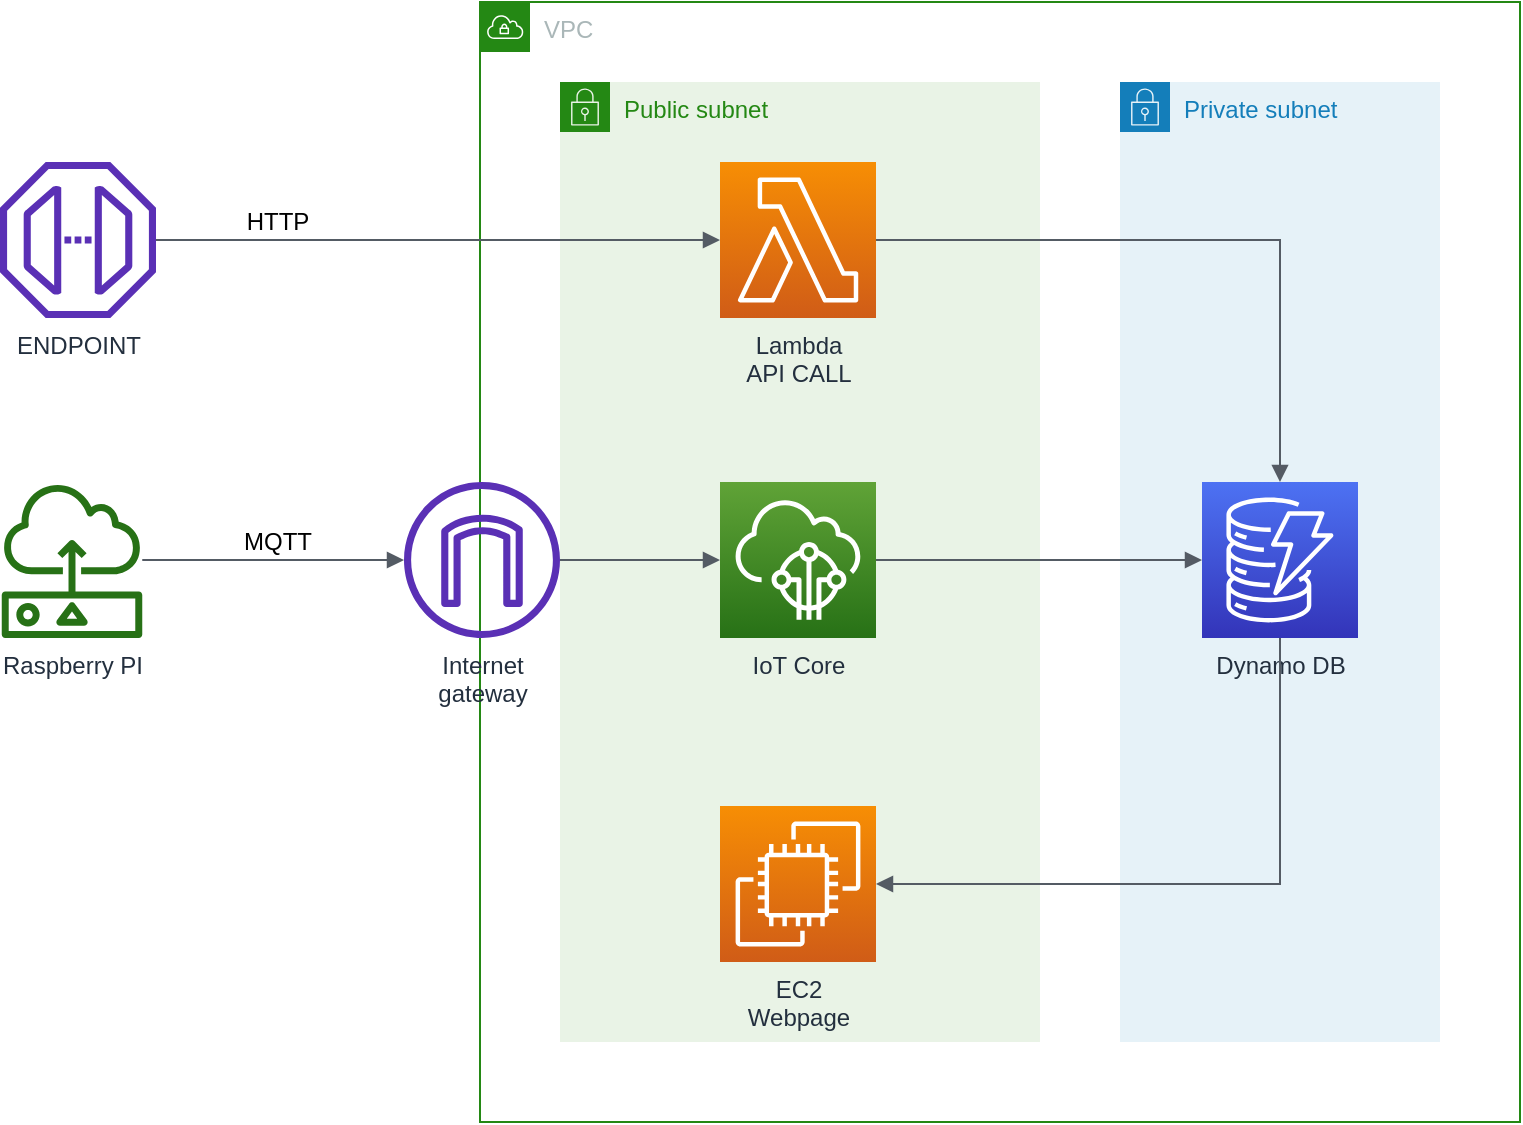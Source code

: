 <mxfile version="13.10.4" type="github">
  <diagram id="ttFOmufD4kqqfRZyRv_N" name="Page-1">
    <mxGraphModel dx="1038" dy="579" grid="1" gridSize="10" guides="1" tooltips="1" connect="1" arrows="1" fold="1" page="1" pageScale="1" pageWidth="827" pageHeight="1169" math="0" shadow="0">
      <root>
        <mxCell id="0" />
        <mxCell id="1" parent="0" />
        <mxCell id="Q2ktAcArFUe5gpzbEgQe-1" value="VPC" style="points=[[0,0],[0.25,0],[0.5,0],[0.75,0],[1,0],[1,0.25],[1,0.5],[1,0.75],[1,1],[0.75,1],[0.5,1],[0.25,1],[0,1],[0,0.75],[0,0.5],[0,0.25]];outlineConnect=0;gradientColor=none;html=1;whiteSpace=wrap;fontSize=12;fontStyle=0;shape=mxgraph.aws4.group;grIcon=mxgraph.aws4.group_vpc;strokeColor=#248814;fillColor=none;verticalAlign=top;align=left;spacingLeft=30;fontColor=#AAB7B8;dashed=0;" vertex="1" parent="1">
          <mxGeometry x="280" y="200" width="520" height="560" as="geometry" />
        </mxCell>
        <mxCell id="Q2ktAcArFUe5gpzbEgQe-6" value="Private subnet" style="points=[[0,0],[0.25,0],[0.5,0],[0.75,0],[1,0],[1,0.25],[1,0.5],[1,0.75],[1,1],[0.75,1],[0.5,1],[0.25,1],[0,1],[0,0.75],[0,0.5],[0,0.25]];outlineConnect=0;gradientColor=none;html=1;whiteSpace=wrap;fontSize=12;fontStyle=0;shape=mxgraph.aws4.group;grIcon=mxgraph.aws4.group_security_group;grStroke=0;strokeColor=#147EBA;fillColor=#E6F2F8;verticalAlign=top;align=left;spacingLeft=30;fontColor=#147EBA;dashed=0;" vertex="1" parent="1">
          <mxGeometry x="600" y="240" width="160" height="480" as="geometry" />
        </mxCell>
        <mxCell id="Q2ktAcArFUe5gpzbEgQe-7" value="Public subnet" style="points=[[0,0],[0.25,0],[0.5,0],[0.75,0],[1,0],[1,0.25],[1,0.5],[1,0.75],[1,1],[0.75,1],[0.5,1],[0.25,1],[0,1],[0,0.75],[0,0.5],[0,0.25]];outlineConnect=0;gradientColor=none;html=1;whiteSpace=wrap;fontSize=12;fontStyle=0;shape=mxgraph.aws4.group;grIcon=mxgraph.aws4.group_security_group;grStroke=0;strokeColor=#248814;fillColor=#E9F3E6;verticalAlign=top;align=left;spacingLeft=30;fontColor=#248814;dashed=0;" vertex="1" parent="1">
          <mxGeometry x="320" y="240" width="240" height="480" as="geometry" />
        </mxCell>
        <mxCell id="Q2ktAcArFUe5gpzbEgQe-3" value="Dynamo DB" style="outlineConnect=0;fontColor=#232F3E;gradientColor=#4D72F3;gradientDirection=north;fillColor=#3334B9;strokeColor=#ffffff;dashed=0;verticalLabelPosition=bottom;verticalAlign=top;align=center;html=1;fontSize=12;fontStyle=0;aspect=fixed;shape=mxgraph.aws4.resourceIcon;resIcon=mxgraph.aws4.dynamodb;" vertex="1" parent="1">
          <mxGeometry x="641" y="440" width="78" height="78" as="geometry" />
        </mxCell>
        <mxCell id="Q2ktAcArFUe5gpzbEgQe-4" value="Lambda&lt;br&gt;API CALL" style="outlineConnect=0;fontColor=#232F3E;gradientColor=#F78E04;gradientDirection=north;fillColor=#D05C17;strokeColor=#ffffff;dashed=0;verticalLabelPosition=bottom;verticalAlign=top;align=center;html=1;fontSize=12;fontStyle=0;aspect=fixed;shape=mxgraph.aws4.resourceIcon;resIcon=mxgraph.aws4.lambda;" vertex="1" parent="1">
          <mxGeometry x="400" y="280" width="78" height="78" as="geometry" />
        </mxCell>
        <mxCell id="Q2ktAcArFUe5gpzbEgQe-8" value="IoT Core" style="outlineConnect=0;fontColor=#232F3E;gradientColor=#60A337;gradientDirection=north;fillColor=#277116;strokeColor=#ffffff;dashed=0;verticalLabelPosition=bottom;verticalAlign=top;align=center;html=1;fontSize=12;fontStyle=0;aspect=fixed;shape=mxgraph.aws4.resourceIcon;resIcon=mxgraph.aws4.iot_core;" vertex="1" parent="1">
          <mxGeometry x="400" y="440" width="78" height="78" as="geometry" />
        </mxCell>
        <mxCell id="Q2ktAcArFUe5gpzbEgQe-11" value="EC2&lt;br&gt;Webpage" style="outlineConnect=0;fontColor=#232F3E;gradientColor=#F78E04;gradientDirection=north;fillColor=#D05C17;strokeColor=#ffffff;dashed=0;verticalLabelPosition=bottom;verticalAlign=top;align=center;html=1;fontSize=12;fontStyle=0;aspect=fixed;shape=mxgraph.aws4.resourceIcon;resIcon=mxgraph.aws4.ec2;" vertex="1" parent="1">
          <mxGeometry x="400" y="602" width="78" height="78" as="geometry" />
        </mxCell>
        <mxCell id="Q2ktAcArFUe5gpzbEgQe-12" value="ENDPOINT" style="outlineConnect=0;fontColor=#232F3E;gradientColor=none;fillColor=#5A30B5;strokeColor=none;dashed=0;verticalLabelPosition=bottom;verticalAlign=top;align=center;html=1;fontSize=12;fontStyle=0;aspect=fixed;pointerEvents=1;shape=mxgraph.aws4.endpoint;" vertex="1" parent="1">
          <mxGeometry x="40" y="280" width="78" height="78" as="geometry" />
        </mxCell>
        <mxCell id="Q2ktAcArFUe5gpzbEgQe-15" value="" style="edgeStyle=orthogonalEdgeStyle;html=1;endArrow=block;elbow=vertical;startArrow=none;endFill=1;strokeColor=#545B64;rounded=0;" edge="1" parent="1" source="Q2ktAcArFUe5gpzbEgQe-8" target="Q2ktAcArFUe5gpzbEgQe-3">
          <mxGeometry width="100" relative="1" as="geometry">
            <mxPoint x="500" y="485" as="sourcePoint" />
            <mxPoint x="600" y="485" as="targetPoint" />
          </mxGeometry>
        </mxCell>
        <mxCell id="Q2ktAcArFUe5gpzbEgQe-17" value="" style="edgeStyle=orthogonalEdgeStyle;html=1;endArrow=block;elbow=vertical;startArrow=none;endFill=1;strokeColor=#545B64;rounded=0;" edge="1" parent="1" source="Q2ktAcArFUe5gpzbEgQe-4" target="Q2ktAcArFUe5gpzbEgQe-3">
          <mxGeometry width="100" relative="1" as="geometry">
            <mxPoint x="470" y="468.0" as="sourcePoint" />
            <mxPoint x="610" y="468.0" as="targetPoint" />
          </mxGeometry>
        </mxCell>
        <mxCell id="Q2ktAcArFUe5gpzbEgQe-20" value="" style="edgeStyle=orthogonalEdgeStyle;html=1;endArrow=none;elbow=vertical;startArrow=block;startFill=1;strokeColor=#545B64;rounded=0;" edge="1" parent="1" source="Q2ktAcArFUe5gpzbEgQe-11" target="Q2ktAcArFUe5gpzbEgQe-3">
          <mxGeometry width="100" relative="1" as="geometry">
            <mxPoint x="500" y="475" as="sourcePoint" />
            <mxPoint x="600" y="475" as="targetPoint" />
          </mxGeometry>
        </mxCell>
        <mxCell id="Q2ktAcArFUe5gpzbEgQe-23" value="Raspberry PI" style="outlineConnect=0;fontColor=#232F3E;gradientColor=none;fillColor=#277116;strokeColor=none;dashed=0;verticalLabelPosition=bottom;verticalAlign=top;align=center;html=1;fontSize=12;fontStyle=0;aspect=fixed;pointerEvents=1;shape=mxgraph.aws4.sensor;" vertex="1" parent="1">
          <mxGeometry x="40" y="440" width="72" height="78" as="geometry" />
        </mxCell>
        <mxCell id="Q2ktAcArFUe5gpzbEgQe-24" value="" style="edgeStyle=orthogonalEdgeStyle;html=1;endArrow=block;elbow=vertical;startArrow=none;endFill=1;strokeColor=#545B64;rounded=0;" edge="1" parent="1" source="Q2ktAcArFUe5gpzbEgQe-28" target="Q2ktAcArFUe5gpzbEgQe-8">
          <mxGeometry width="100" relative="1" as="geometry">
            <mxPoint x="248" y="334" as="sourcePoint" />
            <mxPoint x="392" y="334" as="targetPoint" />
          </mxGeometry>
        </mxCell>
        <mxCell id="Q2ktAcArFUe5gpzbEgQe-27" value="" style="edgeStyle=orthogonalEdgeStyle;html=1;endArrow=block;elbow=vertical;startArrow=none;endFill=1;strokeColor=#545B64;rounded=0;" edge="1" parent="1" source="Q2ktAcArFUe5gpzbEgQe-12" target="Q2ktAcArFUe5gpzbEgQe-4">
          <mxGeometry width="100" relative="1" as="geometry">
            <mxPoint x="198" y="324" as="sourcePoint" />
            <mxPoint x="230" y="319" as="targetPoint" />
          </mxGeometry>
        </mxCell>
        <mxCell id="Q2ktAcArFUe5gpzbEgQe-28" value="Internet &lt;br&gt;gateway" style="outlineConnect=0;fontColor=#232F3E;gradientColor=none;fillColor=#5A30B5;strokeColor=none;dashed=0;verticalLabelPosition=bottom;verticalAlign=top;align=center;html=1;fontSize=12;fontStyle=0;aspect=fixed;pointerEvents=1;shape=mxgraph.aws4.internet_gateway;" vertex="1" parent="1">
          <mxGeometry x="242" y="440" width="78" height="78" as="geometry" />
        </mxCell>
        <mxCell id="Q2ktAcArFUe5gpzbEgQe-29" value="" style="edgeStyle=orthogonalEdgeStyle;html=1;endArrow=block;elbow=vertical;startArrow=none;endFill=1;strokeColor=#545B64;rounded=0;" edge="1" parent="1" source="Q2ktAcArFUe5gpzbEgQe-23" target="Q2ktAcArFUe5gpzbEgQe-28">
          <mxGeometry width="100" relative="1" as="geometry">
            <mxPoint x="194.904" y="458" as="sourcePoint" />
            <mxPoint x="382" y="458" as="targetPoint" />
          </mxGeometry>
        </mxCell>
        <mxCell id="Q2ktAcArFUe5gpzbEgQe-31" value="MQTT" style="text;html=1;strokeColor=none;fillColor=none;align=center;verticalAlign=middle;whiteSpace=wrap;rounded=0;" vertex="1" parent="1">
          <mxGeometry x="118" y="460" width="122" height="20" as="geometry" />
        </mxCell>
        <mxCell id="Q2ktAcArFUe5gpzbEgQe-33" value="HTTP" style="text;html=1;strokeColor=none;fillColor=none;align=center;verticalAlign=middle;whiteSpace=wrap;rounded=0;" vertex="1" parent="1">
          <mxGeometry x="159" y="300" width="40" height="20" as="geometry" />
        </mxCell>
      </root>
    </mxGraphModel>
  </diagram>
</mxfile>
